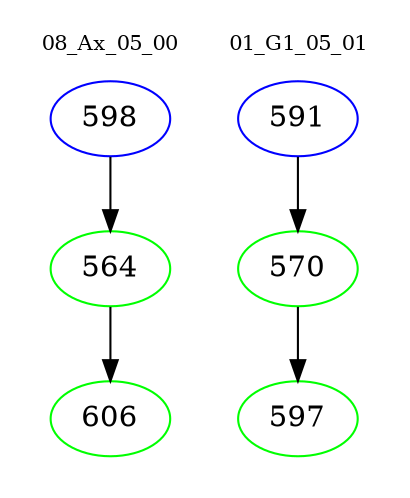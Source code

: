 digraph{
subgraph cluster_0 {
color = white
label = "08_Ax_05_00";
fontsize=10;
T0_598 [label="598", color="blue"]
T0_598 -> T0_564 [color="black"]
T0_564 [label="564", color="green"]
T0_564 -> T0_606 [color="black"]
T0_606 [label="606", color="green"]
}
subgraph cluster_1 {
color = white
label = "01_G1_05_01";
fontsize=10;
T1_591 [label="591", color="blue"]
T1_591 -> T1_570 [color="black"]
T1_570 [label="570", color="green"]
T1_570 -> T1_597 [color="black"]
T1_597 [label="597", color="green"]
}
}
